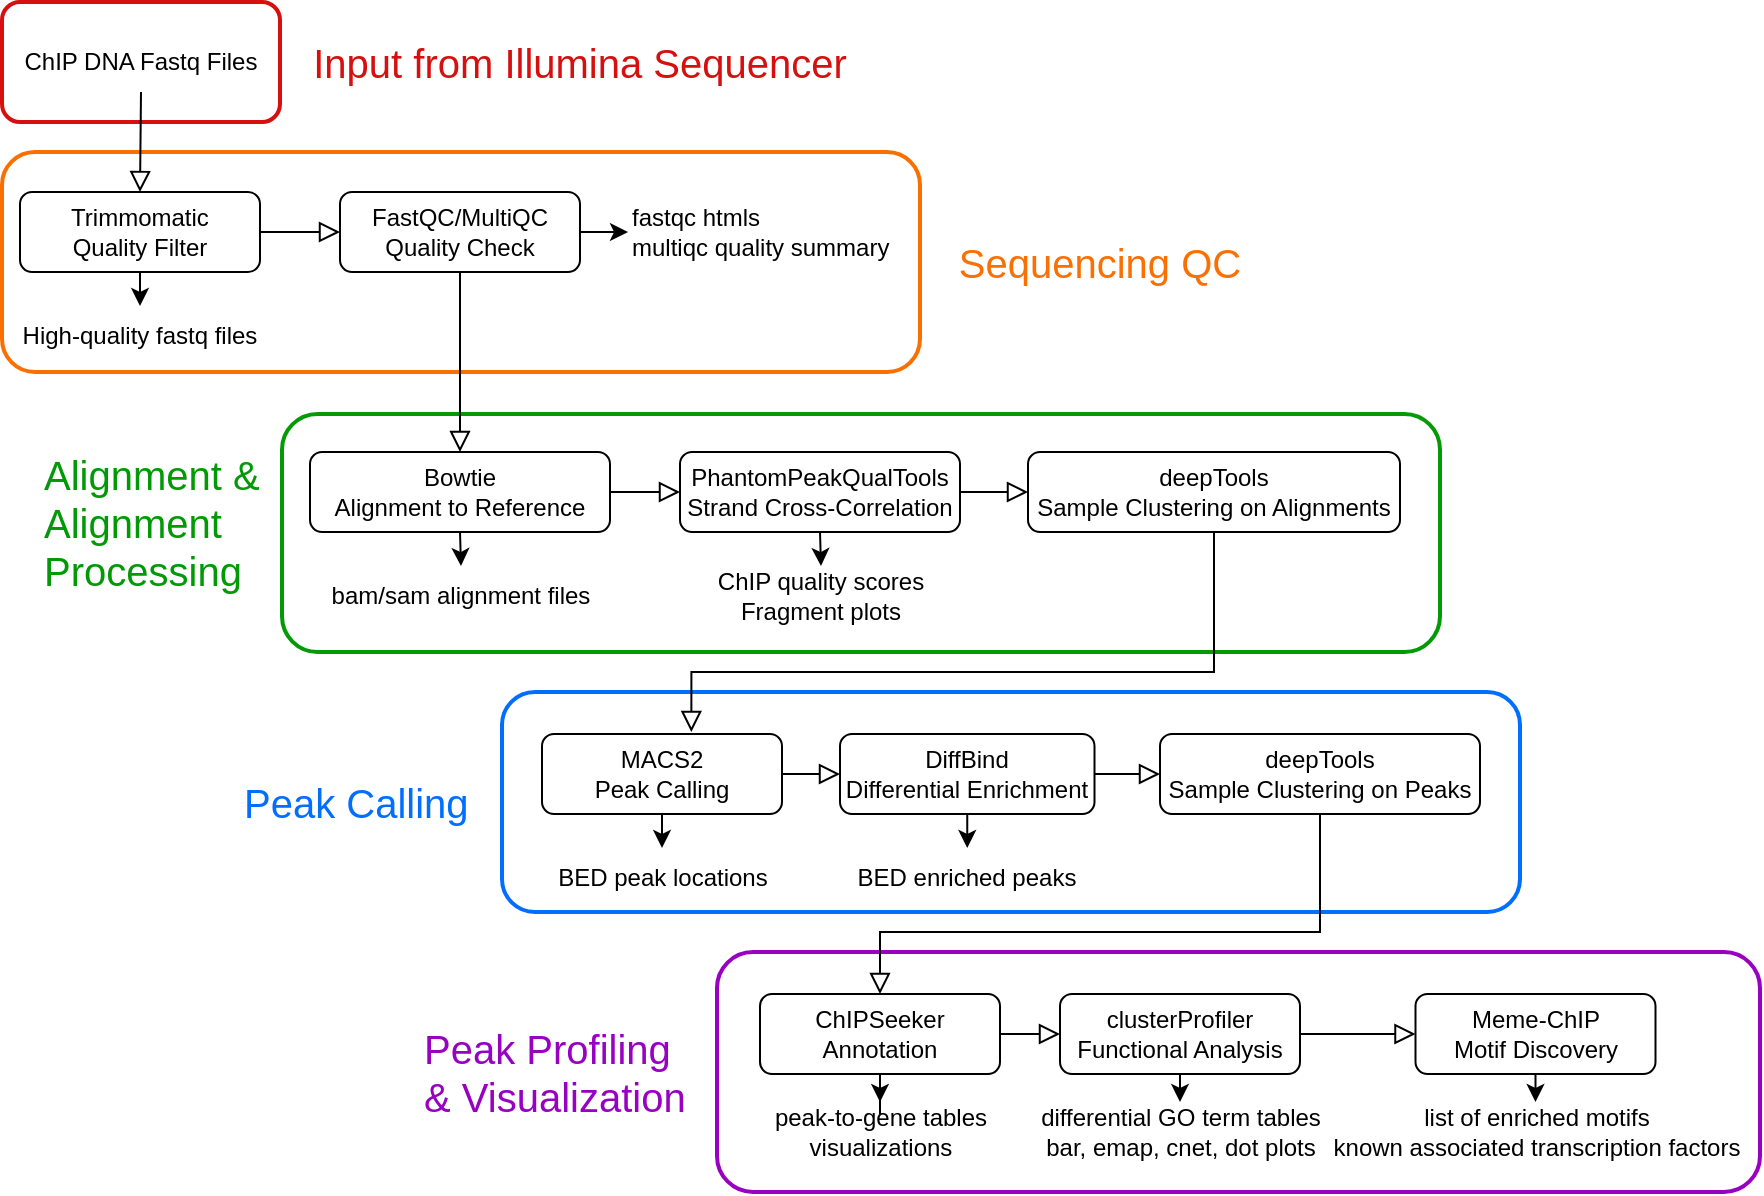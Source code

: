 <mxfile version="21.1.8" type="github">
  <diagram id="C5RBs43oDa-KdzZeNtuy" name="Page-1">
    <mxGraphModel dx="1002" dy="640" grid="1" gridSize="10" guides="1" tooltips="1" connect="1" arrows="1" fold="1" page="1" pageScale="1" pageWidth="827" pageHeight="1169" math="0" shadow="0">
      <root>
        <mxCell id="WIyWlLk6GJQsqaUBKTNV-0" />
        <mxCell id="WIyWlLk6GJQsqaUBKTNV-1" parent="WIyWlLk6GJQsqaUBKTNV-0" />
        <mxCell id="L2Q9ZGXkg7ZCrjdloAhY-41" value="" style="rounded=1;whiteSpace=wrap;html=1;fillColor=none;strokeWidth=2;strokeColor=#006eff;fontColor=#007FE0;" parent="WIyWlLk6GJQsqaUBKTNV-1" vertex="1">
          <mxGeometry x="281" y="380" width="509" height="110" as="geometry" />
        </mxCell>
        <mxCell id="L2Q9ZGXkg7ZCrjdloAhY-39" value="" style="rounded=1;whiteSpace=wrap;html=1;fillColor=none;strokeWidth=2;strokeColor=#fa7000;" parent="WIyWlLk6GJQsqaUBKTNV-1" vertex="1">
          <mxGeometry x="31" y="110" width="459" height="110" as="geometry" />
        </mxCell>
        <mxCell id="L2Q9ZGXkg7ZCrjdloAhY-40" value="" style="rounded=1;whiteSpace=wrap;html=1;fillColor=none;strokeWidth=2;strokeColor=#049a06;" parent="WIyWlLk6GJQsqaUBKTNV-1" vertex="1">
          <mxGeometry x="171" y="241" width="579" height="119" as="geometry" />
        </mxCell>
        <mxCell id="L2Q9ZGXkg7ZCrjdloAhY-38" value="" style="rounded=1;whiteSpace=wrap;html=1;fillColor=none;strokeWidth=2;strokeColor=#d70f0f;" parent="WIyWlLk6GJQsqaUBKTNV-1" vertex="1">
          <mxGeometry x="31" y="35" width="139" height="60" as="geometry" />
        </mxCell>
        <mxCell id="L2Q9ZGXkg7ZCrjdloAhY-42" value="" style="rounded=1;whiteSpace=wrap;html=1;fillColor=none;strokeWidth=2;strokeColor=#9800c2;" parent="WIyWlLk6GJQsqaUBKTNV-1" vertex="1">
          <mxGeometry x="388.5" y="510" width="521.5" height="120" as="geometry" />
        </mxCell>
        <mxCell id="WIyWlLk6GJQsqaUBKTNV-2" value="" style="rounded=0;html=1;jettySize=auto;orthogonalLoop=1;fontSize=11;endArrow=block;endFill=0;endSize=8;strokeWidth=1;shadow=0;labelBackgroundColor=none;edgeStyle=orthogonalEdgeStyle;exitX=0.5;exitY=1;exitDx=0;exitDy=0;" parent="WIyWlLk6GJQsqaUBKTNV-1" source="L2Q9ZGXkg7ZCrjdloAhY-37" edge="1">
          <mxGeometry relative="1" as="geometry">
            <mxPoint x="100" y="75" as="sourcePoint" />
            <mxPoint x="100" y="130" as="targetPoint" />
          </mxGeometry>
        </mxCell>
        <mxCell id="L2Q9ZGXkg7ZCrjdloAhY-2" value="" style="edgeStyle=orthogonalEdgeStyle;rounded=0;orthogonalLoop=1;jettySize=auto;html=1;endArrow=block;endFill=0;endSize=8;" parent="WIyWlLk6GJQsqaUBKTNV-1" source="WIyWlLk6GJQsqaUBKTNV-7" target="L2Q9ZGXkg7ZCrjdloAhY-1" edge="1">
          <mxGeometry relative="1" as="geometry" />
        </mxCell>
        <mxCell id="WIyWlLk6GJQsqaUBKTNV-7" value="Trimmomatic&lt;br&gt;Quality Filter" style="rounded=1;whiteSpace=wrap;html=1;fontSize=12;glass=0;strokeWidth=1;shadow=0;" parent="WIyWlLk6GJQsqaUBKTNV-1" vertex="1">
          <mxGeometry x="40" y="130" width="120" height="40" as="geometry" />
        </mxCell>
        <mxCell id="HQjxlUIsXt3EcCIQnJDL-26" value="" style="edgeStyle=orthogonalEdgeStyle;rounded=0;orthogonalLoop=1;jettySize=auto;html=1;endSize=8;endArrow=block;endFill=0;" edge="1" parent="WIyWlLk6GJQsqaUBKTNV-1" source="WIyWlLk6GJQsqaUBKTNV-11" target="HQjxlUIsXt3EcCIQnJDL-25">
          <mxGeometry relative="1" as="geometry" />
        </mxCell>
        <mxCell id="HQjxlUIsXt3EcCIQnJDL-28" value="" style="edgeStyle=orthogonalEdgeStyle;rounded=0;orthogonalLoop=1;jettySize=auto;html=1;entryX=0.5;entryY=0;entryDx=0;entryDy=0;" edge="1" parent="WIyWlLk6GJQsqaUBKTNV-1" source="WIyWlLk6GJQsqaUBKTNV-11" target="HQjxlUIsXt3EcCIQnJDL-29">
          <mxGeometry relative="1" as="geometry">
            <mxPoint x="470" y="590" as="targetPoint" />
          </mxGeometry>
        </mxCell>
        <mxCell id="WIyWlLk6GJQsqaUBKTNV-11" value="ChIPSeeker&lt;br&gt;Annotation" style="rounded=1;whiteSpace=wrap;html=1;fontSize=12;glass=0;strokeWidth=1;shadow=0;" parent="WIyWlLk6GJQsqaUBKTNV-1" vertex="1">
          <mxGeometry x="410" y="531" width="120" height="40" as="geometry" />
        </mxCell>
        <mxCell id="WIyWlLk6GJQsqaUBKTNV-12" value="Bowtie&lt;br&gt;Alignment to Reference" style="rounded=1;whiteSpace=wrap;html=1;fontSize=12;glass=0;strokeWidth=1;shadow=0;" parent="WIyWlLk6GJQsqaUBKTNV-1" vertex="1">
          <mxGeometry x="185" y="260" width="150" height="40" as="geometry" />
        </mxCell>
        <mxCell id="L2Q9ZGXkg7ZCrjdloAhY-3" value="" style="edgeStyle=orthogonalEdgeStyle;rounded=0;orthogonalLoop=1;jettySize=auto;html=1;endArrow=block;endFill=0;endSize=8;exitX=0.5;exitY=1;exitDx=0;exitDy=0;" parent="WIyWlLk6GJQsqaUBKTNV-1" source="L2Q9ZGXkg7ZCrjdloAhY-1" target="WIyWlLk6GJQsqaUBKTNV-12" edge="1">
          <mxGeometry relative="1" as="geometry">
            <Array as="points">
              <mxPoint x="260" y="210" />
              <mxPoint x="260" y="210" />
            </Array>
          </mxGeometry>
        </mxCell>
        <mxCell id="L2Q9ZGXkg7ZCrjdloAhY-1" value="FastQC/MultiQC&lt;br&gt;Quality Check" style="whiteSpace=wrap;html=1;rounded=1;glass=0;strokeWidth=1;shadow=0;" parent="WIyWlLk6GJQsqaUBKTNV-1" vertex="1">
          <mxGeometry x="200" y="130" width="120" height="40" as="geometry" />
        </mxCell>
        <mxCell id="L2Q9ZGXkg7ZCrjdloAhY-7" value="High-quality fastq files" style="text;html=1;strokeColor=none;fillColor=none;align=center;verticalAlign=middle;whiteSpace=wrap;rounded=0;" parent="WIyWlLk6GJQsqaUBKTNV-1" vertex="1">
          <mxGeometry x="35" y="187" width="130" height="30" as="geometry" />
        </mxCell>
        <mxCell id="L2Q9ZGXkg7ZCrjdloAhY-8" value="" style="endArrow=classic;html=1;rounded=0;exitX=0.5;exitY=1;exitDx=0;exitDy=0;entryX=0.5;entryY=0;entryDx=0;entryDy=0;" parent="WIyWlLk6GJQsqaUBKTNV-1" source="WIyWlLk6GJQsqaUBKTNV-7" target="L2Q9ZGXkg7ZCrjdloAhY-7" edge="1">
          <mxGeometry width="50" height="50" relative="1" as="geometry">
            <mxPoint x="390" y="330" as="sourcePoint" />
            <mxPoint x="440" y="280" as="targetPoint" />
          </mxGeometry>
        </mxCell>
        <mxCell id="L2Q9ZGXkg7ZCrjdloAhY-9" value="fastqc htmls&lt;br&gt;multiqc quality summary" style="text;html=1;strokeColor=none;fillColor=none;align=left;verticalAlign=middle;whiteSpace=wrap;rounded=0;" parent="WIyWlLk6GJQsqaUBKTNV-1" vertex="1">
          <mxGeometry x="344" y="135" width="140" height="30" as="geometry" />
        </mxCell>
        <mxCell id="L2Q9ZGXkg7ZCrjdloAhY-10" value="" style="endArrow=classic;html=1;rounded=0;exitX=1;exitY=0.5;exitDx=0;exitDy=0;entryX=0;entryY=0.5;entryDx=0;entryDy=0;align=left;" parent="WIyWlLk6GJQsqaUBKTNV-1" source="L2Q9ZGXkg7ZCrjdloAhY-1" target="L2Q9ZGXkg7ZCrjdloAhY-9" edge="1">
          <mxGeometry width="50" height="50" relative="1" as="geometry">
            <mxPoint x="390" y="290" as="sourcePoint" />
            <mxPoint x="440" y="240" as="targetPoint" />
          </mxGeometry>
        </mxCell>
        <mxCell id="L2Q9ZGXkg7ZCrjdloAhY-11" value="" style="edgeStyle=orthogonalEdgeStyle;rounded=0;orthogonalLoop=1;jettySize=auto;html=1;endArrow=block;endFill=0;endSize=8;exitX=1;exitY=0.5;exitDx=0;exitDy=0;entryX=0;entryY=0.5;entryDx=0;entryDy=0;" parent="WIyWlLk6GJQsqaUBKTNV-1" source="WIyWlLk6GJQsqaUBKTNV-12" target="HQjxlUIsXt3EcCIQnJDL-4" edge="1">
          <mxGeometry relative="1" as="geometry">
            <mxPoint x="170" y="200" as="sourcePoint" />
            <mxPoint x="380" y="280" as="targetPoint" />
          </mxGeometry>
        </mxCell>
        <mxCell id="L2Q9ZGXkg7ZCrjdloAhY-13" value="bam/sam alignment files" style="text;html=1;strokeColor=none;fillColor=none;align=center;verticalAlign=middle;whiteSpace=wrap;rounded=0;" parent="WIyWlLk6GJQsqaUBKTNV-1" vertex="1">
          <mxGeometry x="193" y="317" width="135" height="30" as="geometry" />
        </mxCell>
        <mxCell id="L2Q9ZGXkg7ZCrjdloAhY-14" value="" style="endArrow=classic;html=1;rounded=0;entryX=0.5;entryY=0;entryDx=0;entryDy=0;" parent="WIyWlLk6GJQsqaUBKTNV-1" target="L2Q9ZGXkg7ZCrjdloAhY-13" edge="1">
          <mxGeometry width="50" height="50" relative="1" as="geometry">
            <mxPoint x="260" y="300" as="sourcePoint" />
            <mxPoint x="600" y="410" as="targetPoint" />
          </mxGeometry>
        </mxCell>
        <mxCell id="L2Q9ZGXkg7ZCrjdloAhY-17" value="MACS2&lt;br&gt;Peak Calling" style="whiteSpace=wrap;html=1;rounded=1;glass=0;strokeWidth=1;shadow=0;" parent="WIyWlLk6GJQsqaUBKTNV-1" vertex="1">
          <mxGeometry x="301" y="401" width="120" height="40" as="geometry" />
        </mxCell>
        <mxCell id="L2Q9ZGXkg7ZCrjdloAhY-18" value="DiffBind&lt;br&gt;Differential Enrichment" style="whiteSpace=wrap;html=1;rounded=1;glass=0;strokeWidth=1;shadow=0;" parent="WIyWlLk6GJQsqaUBKTNV-1" vertex="1">
          <mxGeometry x="450" y="401" width="127.25" height="40" as="geometry" />
        </mxCell>
        <mxCell id="L2Q9ZGXkg7ZCrjdloAhY-19" value="deepTools&lt;br&gt;Sample Clustering on Peaks" style="whiteSpace=wrap;html=1;rounded=1;glass=0;strokeWidth=1;shadow=0;" parent="WIyWlLk6GJQsqaUBKTNV-1" vertex="1">
          <mxGeometry x="610" y="401" width="160" height="40" as="geometry" />
        </mxCell>
        <mxCell id="L2Q9ZGXkg7ZCrjdloAhY-30" value="" style="edgeStyle=orthogonalEdgeStyle;rounded=0;orthogonalLoop=1;jettySize=auto;html=1;exitX=0.5;exitY=1;exitDx=0;exitDy=0;entryX=0.5;entryY=0;entryDx=0;entryDy=0;endSize=8;endArrow=block;endFill=0;" parent="WIyWlLk6GJQsqaUBKTNV-1" target="WIyWlLk6GJQsqaUBKTNV-11" edge="1" source="L2Q9ZGXkg7ZCrjdloAhY-19">
          <mxGeometry relative="1" as="geometry">
            <mxPoint x="577" y="484" as="sourcePoint" />
            <mxPoint x="680" y="531" as="targetPoint" />
            <Array as="points">
              <mxPoint x="690" y="500" />
              <mxPoint x="470" y="500" />
            </Array>
          </mxGeometry>
        </mxCell>
        <mxCell id="L2Q9ZGXkg7ZCrjdloAhY-37" value="ChIP DNA Fastq Files" style="text;html=1;strokeColor=none;fillColor=none;align=center;verticalAlign=middle;whiteSpace=wrap;rounded=0;" parent="WIyWlLk6GJQsqaUBKTNV-1" vertex="1">
          <mxGeometry x="33" y="50" width="135" height="30" as="geometry" />
        </mxCell>
        <mxCell id="L2Q9ZGXkg7ZCrjdloAhY-43" value="differential GO term tables&lt;br&gt;bar, emap, cnet, dot plots" style="text;html=1;strokeColor=none;fillColor=none;align=center;verticalAlign=middle;whiteSpace=wrap;rounded=0;" parent="WIyWlLk6GJQsqaUBKTNV-1" vertex="1">
          <mxGeometry x="538.5" y="585" width="163" height="30" as="geometry" />
        </mxCell>
        <mxCell id="L2Q9ZGXkg7ZCrjdloAhY-49" value="Input from Illumina Sequencer" style="text;html=1;strokeColor=none;fillColor=none;align=center;verticalAlign=middle;whiteSpace=wrap;rounded=0;fontSize=20;fontStyle=0;fontColor=#d70f0f;" parent="WIyWlLk6GJQsqaUBKTNV-1" vertex="1">
          <mxGeometry x="180" y="50" width="280" height="30" as="geometry" />
        </mxCell>
        <mxCell id="L2Q9ZGXkg7ZCrjdloAhY-50" value="Sequencing QC" style="text;html=1;strokeColor=none;fillColor=none;align=center;verticalAlign=middle;whiteSpace=wrap;rounded=0;fontSize=20;fontStyle=0;fontColor=#fa7002;" parent="WIyWlLk6GJQsqaUBKTNV-1" vertex="1">
          <mxGeometry x="500" y="150" width="160" height="30" as="geometry" />
        </mxCell>
        <mxCell id="L2Q9ZGXkg7ZCrjdloAhY-52" value="Alignment &amp;amp;&lt;br&gt;Alignment&lt;br&gt;Processing" style="text;html=1;strokeColor=none;fillColor=none;align=left;verticalAlign=middle;whiteSpace=wrap;rounded=0;fontSize=20;fontStyle=0;fontColor=#019a06;" parent="WIyWlLk6GJQsqaUBKTNV-1" vertex="1">
          <mxGeometry x="50" y="280" width="110" height="30" as="geometry" />
        </mxCell>
        <mxCell id="L2Q9ZGXkg7ZCrjdloAhY-53" value="Peak Calling" style="text;html=1;strokeColor=none;fillColor=none;align=left;verticalAlign=middle;whiteSpace=wrap;rounded=0;fontSize=20;fontStyle=0;fontColor=#006eff;" parent="WIyWlLk6GJQsqaUBKTNV-1" vertex="1">
          <mxGeometry x="150" y="420" width="121" height="30" as="geometry" />
        </mxCell>
        <mxCell id="L2Q9ZGXkg7ZCrjdloAhY-54" value="Peak Profiling&lt;br&gt;&amp;amp; Visualization" style="text;html=1;strokeColor=none;fillColor=none;align=left;verticalAlign=middle;whiteSpace=wrap;rounded=0;fontSize=20;fontStyle=0;fontColor=#9800c2;" parent="WIyWlLk6GJQsqaUBKTNV-1" vertex="1">
          <mxGeometry x="240" y="555" width="138" height="30" as="geometry" />
        </mxCell>
        <mxCell id="HQjxlUIsXt3EcCIQnJDL-4" value="PhantomPeakQualTools&lt;br&gt;Strand Cross-Correlation" style="whiteSpace=wrap;html=1;rounded=1;glass=0;strokeWidth=1;shadow=0;" vertex="1" parent="WIyWlLk6GJQsqaUBKTNV-1">
          <mxGeometry x="370" y="260" width="140" height="40" as="geometry" />
        </mxCell>
        <mxCell id="HQjxlUIsXt3EcCIQnJDL-6" value="ChIP quality scores&lt;br&gt;Fragment plots" style="text;html=1;strokeColor=none;fillColor=none;align=center;verticalAlign=middle;whiteSpace=wrap;rounded=0;" vertex="1" parent="WIyWlLk6GJQsqaUBKTNV-1">
          <mxGeometry x="383" y="317" width="115" height="30" as="geometry" />
        </mxCell>
        <mxCell id="HQjxlUIsXt3EcCIQnJDL-12" value="" style="endArrow=classic;html=1;rounded=0;entryX=0.5;entryY=0;entryDx=0;entryDy=0;exitX=0.5;exitY=1;exitDx=0;exitDy=0;" edge="1" parent="WIyWlLk6GJQsqaUBKTNV-1" source="HQjxlUIsXt3EcCIQnJDL-4" target="HQjxlUIsXt3EcCIQnJDL-6">
          <mxGeometry width="50" height="50" relative="1" as="geometry">
            <mxPoint x="270" y="310" as="sourcePoint" />
            <mxPoint x="271" y="327" as="targetPoint" />
          </mxGeometry>
        </mxCell>
        <mxCell id="HQjxlUIsXt3EcCIQnJDL-13" value="deepTools&lt;br&gt;Sample Clustering on Alignments" style="whiteSpace=wrap;html=1;rounded=1;glass=0;strokeWidth=1;shadow=0;" vertex="1" parent="WIyWlLk6GJQsqaUBKTNV-1">
          <mxGeometry x="544" y="260" width="186" height="40" as="geometry" />
        </mxCell>
        <mxCell id="HQjxlUIsXt3EcCIQnJDL-14" value="" style="edgeStyle=orthogonalEdgeStyle;rounded=0;orthogonalLoop=1;jettySize=auto;html=1;endArrow=block;endFill=0;endSize=8;exitX=1;exitY=0.5;exitDx=0;exitDy=0;entryX=0;entryY=0.5;entryDx=0;entryDy=0;" edge="1" parent="WIyWlLk6GJQsqaUBKTNV-1" source="HQjxlUIsXt3EcCIQnJDL-4" target="HQjxlUIsXt3EcCIQnJDL-13">
          <mxGeometry relative="1" as="geometry">
            <mxPoint x="345" y="290" as="sourcePoint" />
            <mxPoint x="380" y="290" as="targetPoint" />
          </mxGeometry>
        </mxCell>
        <mxCell id="HQjxlUIsXt3EcCIQnJDL-15" value="" style="edgeStyle=orthogonalEdgeStyle;rounded=0;orthogonalLoop=1;jettySize=auto;html=1;endArrow=block;endFill=0;endSize=8;exitX=0.5;exitY=1;exitDx=0;exitDy=0;entryX=0.186;entryY=0.182;entryDx=0;entryDy=0;entryPerimeter=0;" edge="1" parent="WIyWlLk6GJQsqaUBKTNV-1" source="HQjxlUIsXt3EcCIQnJDL-13" target="L2Q9ZGXkg7ZCrjdloAhY-41">
          <mxGeometry relative="1" as="geometry">
            <mxPoint x="520" y="290" as="sourcePoint" />
            <mxPoint x="554" y="290" as="targetPoint" />
            <Array as="points">
              <mxPoint x="614" y="370" />
              <mxPoint x="440" y="370" />
            </Array>
          </mxGeometry>
        </mxCell>
        <mxCell id="HQjxlUIsXt3EcCIQnJDL-16" value="" style="edgeStyle=orthogonalEdgeStyle;rounded=0;orthogonalLoop=1;jettySize=auto;html=1;endArrow=block;endFill=0;endSize=8;exitX=1;exitY=0.5;exitDx=0;exitDy=0;entryX=0;entryY=0.5;entryDx=0;entryDy=0;" edge="1" parent="WIyWlLk6GJQsqaUBKTNV-1" source="L2Q9ZGXkg7ZCrjdloAhY-17" target="L2Q9ZGXkg7ZCrjdloAhY-18">
          <mxGeometry relative="1" as="geometry">
            <mxPoint x="345" y="290" as="sourcePoint" />
            <mxPoint x="380" y="290" as="targetPoint" />
          </mxGeometry>
        </mxCell>
        <mxCell id="HQjxlUIsXt3EcCIQnJDL-17" value="" style="edgeStyle=orthogonalEdgeStyle;rounded=0;orthogonalLoop=1;jettySize=auto;html=1;endArrow=block;endFill=0;endSize=8;exitX=1;exitY=0.5;exitDx=0;exitDy=0;entryX=0;entryY=0.5;entryDx=0;entryDy=0;" edge="1" parent="WIyWlLk6GJQsqaUBKTNV-1" source="L2Q9ZGXkg7ZCrjdloAhY-18" target="L2Q9ZGXkg7ZCrjdloAhY-19">
          <mxGeometry relative="1" as="geometry">
            <mxPoint x="431" y="431" as="sourcePoint" />
            <mxPoint x="467" y="431" as="targetPoint" />
          </mxGeometry>
        </mxCell>
        <mxCell id="HQjxlUIsXt3EcCIQnJDL-18" value="BED peak locations" style="text;html=1;strokeColor=none;fillColor=none;align=center;verticalAlign=middle;whiteSpace=wrap;rounded=0;" vertex="1" parent="WIyWlLk6GJQsqaUBKTNV-1">
          <mxGeometry x="293.5" y="458" width="135" height="30" as="geometry" />
        </mxCell>
        <mxCell id="HQjxlUIsXt3EcCIQnJDL-19" value="" style="endArrow=classic;html=1;rounded=0;entryX=0.5;entryY=0;entryDx=0;entryDy=0;exitX=0.5;exitY=1;exitDx=0;exitDy=0;" edge="1" parent="WIyWlLk6GJQsqaUBKTNV-1" target="HQjxlUIsXt3EcCIQnJDL-18" source="L2Q9ZGXkg7ZCrjdloAhY-17">
          <mxGeometry width="50" height="50" relative="1" as="geometry">
            <mxPoint x="360.5" y="441" as="sourcePoint" />
            <mxPoint x="700.5" y="551" as="targetPoint" />
          </mxGeometry>
        </mxCell>
        <mxCell id="HQjxlUIsXt3EcCIQnJDL-20" value="BED enriched peaks" style="text;html=1;strokeColor=none;fillColor=none;align=center;verticalAlign=middle;whiteSpace=wrap;rounded=0;" vertex="1" parent="WIyWlLk6GJQsqaUBKTNV-1">
          <mxGeometry x="446.13" y="458" width="135" height="30" as="geometry" />
        </mxCell>
        <mxCell id="HQjxlUIsXt3EcCIQnJDL-21" value="" style="endArrow=classic;html=1;rounded=0;entryX=0.5;entryY=0;entryDx=0;entryDy=0;exitX=0.5;exitY=1;exitDx=0;exitDy=0;" edge="1" parent="WIyWlLk6GJQsqaUBKTNV-1" target="HQjxlUIsXt3EcCIQnJDL-20" source="L2Q9ZGXkg7ZCrjdloAhY-18">
          <mxGeometry width="50" height="50" relative="1" as="geometry">
            <mxPoint x="517" y="441" as="sourcePoint" />
            <mxPoint x="856.75" y="551" as="targetPoint" />
          </mxGeometry>
        </mxCell>
        <mxCell id="HQjxlUIsXt3EcCIQnJDL-24" value="" style="endArrow=classic;html=1;rounded=0;entryX=0.5;entryY=0;entryDx=0;entryDy=0;exitX=0.5;exitY=1;exitDx=0;exitDy=0;" edge="1" parent="WIyWlLk6GJQsqaUBKTNV-1" source="HQjxlUIsXt3EcCIQnJDL-25" target="L2Q9ZGXkg7ZCrjdloAhY-43">
          <mxGeometry width="50" height="50" relative="1" as="geometry">
            <mxPoint x="527" y="451" as="sourcePoint" />
            <mxPoint x="527" y="468" as="targetPoint" />
          </mxGeometry>
        </mxCell>
        <mxCell id="HQjxlUIsXt3EcCIQnJDL-25" value="clusterProfiler&lt;br&gt;Functional Analysis" style="whiteSpace=wrap;html=1;rounded=1;glass=0;strokeWidth=1;shadow=0;" vertex="1" parent="WIyWlLk6GJQsqaUBKTNV-1">
          <mxGeometry x="560" y="531" width="120" height="40" as="geometry" />
        </mxCell>
        <mxCell id="HQjxlUIsXt3EcCIQnJDL-29" value="peak-to-gene tables&lt;br&gt;visualizations" style="text;html=1;strokeColor=none;fillColor=none;align=center;verticalAlign=middle;whiteSpace=wrap;rounded=0;" vertex="1" parent="WIyWlLk6GJQsqaUBKTNV-1">
          <mxGeometry x="388.5" y="585" width="163" height="30" as="geometry" />
        </mxCell>
        <mxCell id="HQjxlUIsXt3EcCIQnJDL-32" value="Meme-ChIP&lt;br&gt;Motif Discovery" style="whiteSpace=wrap;html=1;rounded=1;glass=0;strokeWidth=1;shadow=0;" vertex="1" parent="WIyWlLk6GJQsqaUBKTNV-1">
          <mxGeometry x="737.75" y="531" width="120" height="40" as="geometry" />
        </mxCell>
        <mxCell id="HQjxlUIsXt3EcCIQnJDL-33" value="" style="edgeStyle=orthogonalEdgeStyle;rounded=0;orthogonalLoop=1;jettySize=auto;html=1;endSize=8;endArrow=block;endFill=0;exitX=1;exitY=0.5;exitDx=0;exitDy=0;entryX=0;entryY=0.5;entryDx=0;entryDy=0;" edge="1" parent="WIyWlLk6GJQsqaUBKTNV-1" source="HQjxlUIsXt3EcCIQnJDL-25" target="HQjxlUIsXt3EcCIQnJDL-32">
          <mxGeometry relative="1" as="geometry">
            <mxPoint x="540" y="561" as="sourcePoint" />
            <mxPoint x="570" y="561" as="targetPoint" />
          </mxGeometry>
        </mxCell>
        <mxCell id="HQjxlUIsXt3EcCIQnJDL-34" value="list of enriched motifs&lt;br&gt;known associated transcription factors" style="text;html=1;strokeColor=none;fillColor=none;align=center;verticalAlign=middle;whiteSpace=wrap;rounded=0;" vertex="1" parent="WIyWlLk6GJQsqaUBKTNV-1">
          <mxGeometry x="685.5" y="585" width="224.5" height="30" as="geometry" />
        </mxCell>
        <mxCell id="HQjxlUIsXt3EcCIQnJDL-35" value="" style="endArrow=classic;html=1;rounded=0;entryX=0.5;entryY=0;entryDx=0;entryDy=0;exitX=0.5;exitY=1;exitDx=0;exitDy=0;" edge="1" parent="WIyWlLk6GJQsqaUBKTNV-1" source="HQjxlUIsXt3EcCIQnJDL-32" target="HQjxlUIsXt3EcCIQnJDL-34">
          <mxGeometry width="50" height="50" relative="1" as="geometry">
            <mxPoint x="630" y="581" as="sourcePoint" />
            <mxPoint x="630" y="595" as="targetPoint" />
          </mxGeometry>
        </mxCell>
      </root>
    </mxGraphModel>
  </diagram>
</mxfile>
